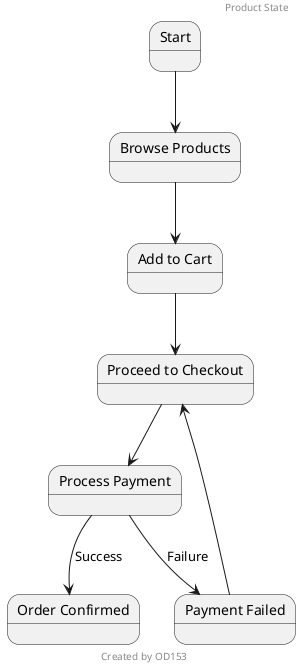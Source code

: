 @startuml
header Product State
footer Created by OD153
state "Start" as start
state "Browse Products" as browseProducts
state "Add to Cart" as addToCart
state "Proceed to Checkout" as checkout
state "Process Payment" as processPayment
state "Order Confirmed" as orderConfirmed
state "Payment Failed" as paymentFailed

start --> browseProducts
browseProducts --> addToCart
addToCart --> checkout
checkout --> processPayment
processPayment --> orderConfirmed : Success
processPayment --> paymentFailed : Failure
paymentFailed --> checkout
@enduml

